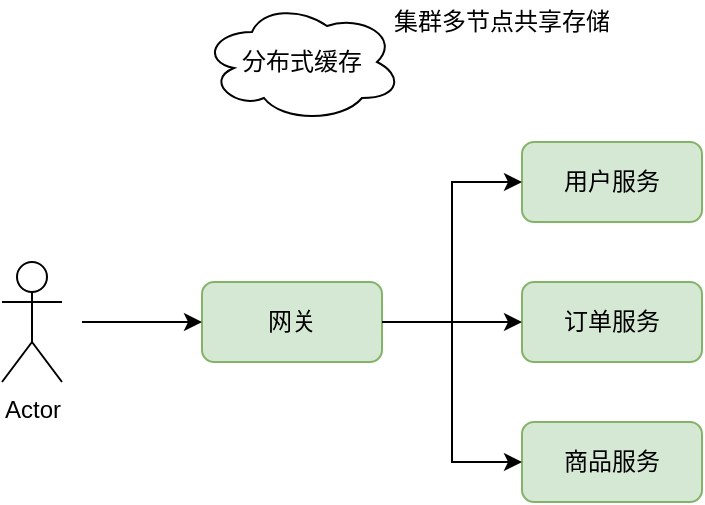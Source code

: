 <mxfile version="18.0.4" type="github">
  <diagram id="8RJ8mssdF1vG-TmknEG7" name="Page-1">
    <mxGraphModel dx="1038" dy="547" grid="1" gridSize="10" guides="1" tooltips="1" connect="1" arrows="1" fold="1" page="1" pageScale="1" pageWidth="827" pageHeight="1169" math="0" shadow="0">
      <root>
        <mxCell id="0" />
        <mxCell id="1" parent="0" />
        <mxCell id="uZfBojcmFlelx03m-J6l-1" value="Actor" style="shape=umlActor;verticalLabelPosition=bottom;verticalAlign=top;html=1;outlineConnect=0;" vertex="1" parent="1">
          <mxGeometry x="90" y="360" width="30" height="60" as="geometry" />
        </mxCell>
        <mxCell id="uZfBojcmFlelx03m-J6l-2" value="网关" style="rounded=1;whiteSpace=wrap;html=1;fillColor=#d5e8d4;strokeColor=#82b366;" vertex="1" parent="1">
          <mxGeometry x="190" y="370" width="90" height="40" as="geometry" />
        </mxCell>
        <mxCell id="uZfBojcmFlelx03m-J6l-5" value="" style="endArrow=classic;html=1;rounded=0;fontColor=#3CFF36;entryX=0;entryY=0.5;entryDx=0;entryDy=0;" edge="1" parent="1" target="uZfBojcmFlelx03m-J6l-2">
          <mxGeometry width="50" height="50" relative="1" as="geometry">
            <mxPoint x="130" y="390" as="sourcePoint" />
            <mxPoint x="170" y="390" as="targetPoint" />
          </mxGeometry>
        </mxCell>
        <mxCell id="uZfBojcmFlelx03m-J6l-6" value="分布式缓存" style="ellipse;shape=cloud;whiteSpace=wrap;html=1;align=center;fontColor=#000000;strokeColor=#000000;" vertex="1" parent="1">
          <mxGeometry x="190" y="230" width="100" height="60" as="geometry" />
        </mxCell>
        <mxCell id="uZfBojcmFlelx03m-J6l-7" value="集群多节点共享存储" style="text;html=1;strokeColor=none;fillColor=none;align=center;verticalAlign=middle;whiteSpace=wrap;rounded=0;fontColor=#000000;" vertex="1" parent="1">
          <mxGeometry x="280" y="230" width="120" height="20" as="geometry" />
        </mxCell>
        <mxCell id="uZfBojcmFlelx03m-J6l-8" value="商品服务" style="rounded=1;whiteSpace=wrap;html=1;fillColor=#d5e8d4;strokeColor=#82b366;" vertex="1" parent="1">
          <mxGeometry x="350" y="440" width="90" height="40" as="geometry" />
        </mxCell>
        <mxCell id="uZfBojcmFlelx03m-J6l-9" value="订单服务" style="rounded=1;whiteSpace=wrap;html=1;fillColor=#d5e8d4;strokeColor=#82b366;" vertex="1" parent="1">
          <mxGeometry x="350" y="370" width="90" height="40" as="geometry" />
        </mxCell>
        <mxCell id="uZfBojcmFlelx03m-J6l-10" value="用户服务" style="rounded=1;whiteSpace=wrap;html=1;fillColor=#d5e8d4;strokeColor=#82b366;" vertex="1" parent="1">
          <mxGeometry x="350" y="300" width="90" height="40" as="geometry" />
        </mxCell>
        <mxCell id="uZfBojcmFlelx03m-J6l-12" value="" style="edgeStyle=elbowEdgeStyle;elbow=horizontal;endArrow=classic;html=1;rounded=0;fontColor=#000000;exitX=1;exitY=0.5;exitDx=0;exitDy=0;entryX=0;entryY=0.5;entryDx=0;entryDy=0;" edge="1" parent="1" source="uZfBojcmFlelx03m-J6l-2" target="uZfBojcmFlelx03m-J6l-10">
          <mxGeometry width="50" height="50" relative="1" as="geometry">
            <mxPoint x="280" y="430" as="sourcePoint" />
            <mxPoint x="330" y="380" as="targetPoint" />
          </mxGeometry>
        </mxCell>
        <mxCell id="uZfBojcmFlelx03m-J6l-13" value="" style="edgeStyle=elbowEdgeStyle;elbow=horizontal;endArrow=classic;html=1;rounded=0;fontColor=#000000;exitX=1;exitY=0.5;exitDx=0;exitDy=0;entryX=0;entryY=0.5;entryDx=0;entryDy=0;" edge="1" parent="1" source="uZfBojcmFlelx03m-J6l-2" target="uZfBojcmFlelx03m-J6l-8">
          <mxGeometry width="50" height="50" relative="1" as="geometry">
            <mxPoint x="390" y="450" as="sourcePoint" />
            <mxPoint x="440" y="400" as="targetPoint" />
          </mxGeometry>
        </mxCell>
        <mxCell id="uZfBojcmFlelx03m-J6l-14" value="" style="edgeStyle=segmentEdgeStyle;endArrow=classic;html=1;rounded=0;fontColor=#000000;exitX=1;exitY=0.5;exitDx=0;exitDy=0;entryX=0;entryY=0.5;entryDx=0;entryDy=0;" edge="1" parent="1" source="uZfBojcmFlelx03m-J6l-2" target="uZfBojcmFlelx03m-J6l-9">
          <mxGeometry width="50" height="50" relative="1" as="geometry">
            <mxPoint x="390" y="450" as="sourcePoint" />
            <mxPoint x="340" y="390" as="targetPoint" />
            <Array as="points" />
          </mxGeometry>
        </mxCell>
      </root>
    </mxGraphModel>
  </diagram>
</mxfile>
